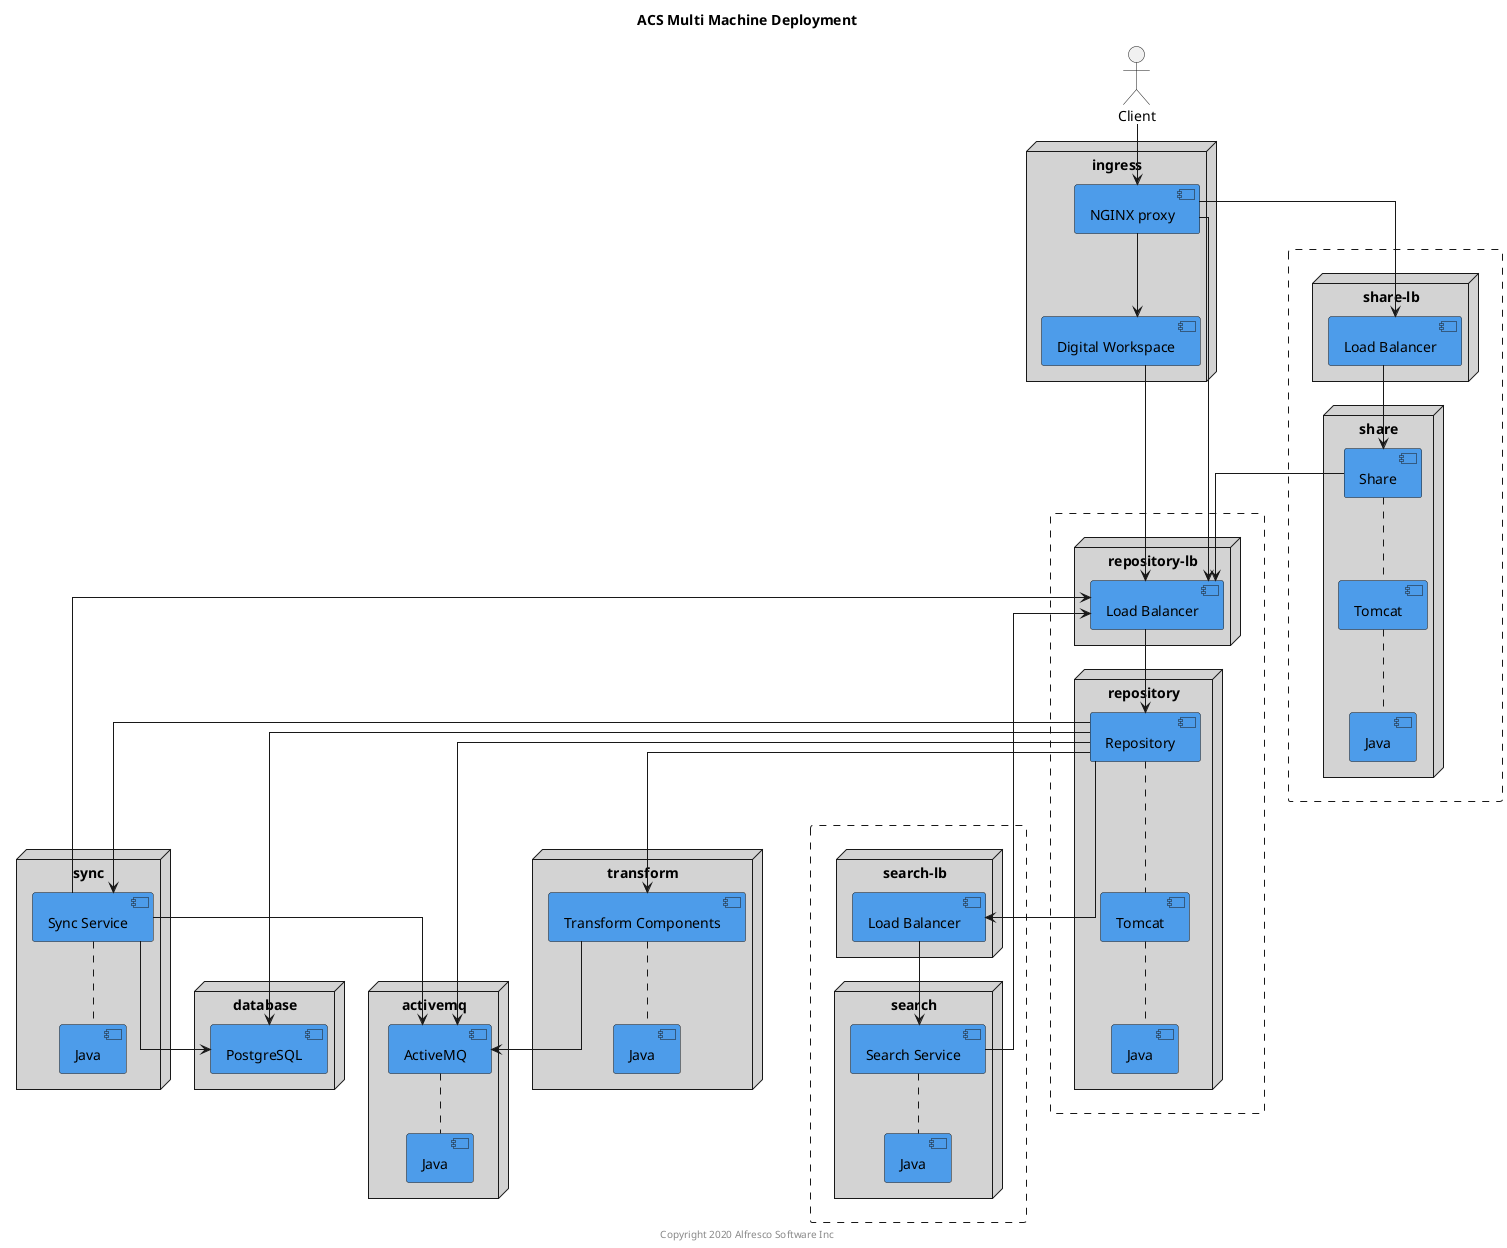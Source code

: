 @startuml

Title: ACS Multi Machine Deployment

skinparam componentStyle uml2
skinparam linetype ortho
skinparam rectangle {
    BorderStyle dashed
}

actor Client

node "ingress" as ingressnode #lightgrey {
    component "NGINX proxy" as proxy #4d9cea
    component "Digital Workspace" as adw #4d9cea
}

rectangle {
    node "repository-lb" as repolbnode #lightgrey {
        component "Load Balancer" as repolb #4d9cea
    }

    node "repository" as reponode #lightgrey {
        component "Repository" as repo #4d9cea
        component "Tomcat" as repotomcat  #4d9cea
        component "Java" as repojava #4d9cea
    }
}

repo .. repotomcat
repotomcat .. repojava

rectangle {
    node "share-lb" as sharelbnode #lightgrey {
        component "Load Balancer" as sharelb #4d9cea
    }

    node "share" as sharenode #lightgrey {
        component "Share" as share #4d9cea
        component "Tomcat" as sharetomcat #4d9cea
        component "Java" as sharejava #4d9cea
    }
}

share .. sharetomcat
sharetomcat .. sharejava

rectangle {
    node "search-lb" as searchlbnode #lightgrey {
        component "Load Balancer" as searchlb #4d9cea
    }

    node "search" as searchnode #lightgrey {
        component "Search Service" as search #4d9cea
        component "Java" as searchjava #4d9cea
    }
}

search .. searchjava

node "transform" as transformnode #lightgrey {
    component "Transform Components" as transform #4d9cea
    component "Java" as transformjava #4d9cea
}

transform .. transformjava

node "sync" as syncnode #lightgrey {
    component "Sync Service" as sync #4d9cea
    component "Java" as syncjava #4d9cea
}

sync .. syncjava

node "activemq" as amqnode #lightgrey {
    component "ActiveMQ" as amq #4d9cea
    component "Java" as amqjava #4d9cea
}

amq .. amqjava

node "database" as dbnode #lightgrey {
    component "PostgreSQL" as psql #4d9cea
}

Client --> proxy

proxy --> repolb
proxy --> sharelb
proxy --> adw

sharelb -down-> share
repolb -down-> repo
searchlb -down-> search

share --> repolb
adw --> repolb

repo --> searchlb
repo --> psql
repo --> transform
repo --> sync
repo --> amq

search --> repolb
transform --> amq

sync --> repolb
sync --> amq
sync --> psql

center footer Copyright 2020 Alfresco Software Inc

@enduml
